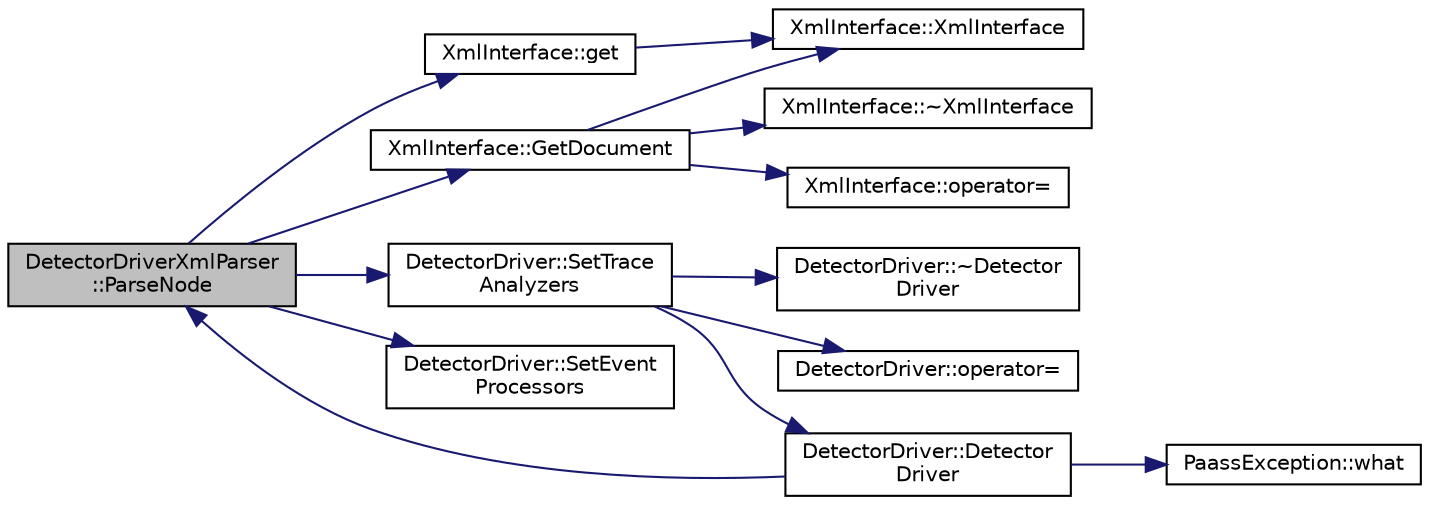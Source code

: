 digraph "DetectorDriverXmlParser::ParseNode"
{
  edge [fontname="Helvetica",fontsize="10",labelfontname="Helvetica",labelfontsize="10"];
  node [fontname="Helvetica",fontsize="10",shape=record];
  rankdir="LR";
  Node1 [label="DetectorDriverXmlParser\l::ParseNode",height=0.2,width=0.4,color="black", fillcolor="grey75", style="filled", fontcolor="black"];
  Node1 -> Node2 [color="midnightblue",fontsize="10",style="solid",fontname="Helvetica"];
  Node2 [label="XmlInterface::get",height=0.2,width=0.4,color="black", fillcolor="white", style="filled",URL="$d1/df9/class_xml_interface.html#a5a437bc25ac0f9ecc65cdebf6c664ad0"];
  Node2 -> Node3 [color="midnightblue",fontsize="10",style="solid",fontname="Helvetica"];
  Node3 [label="XmlInterface::XmlInterface",height=0.2,width=0.4,color="black", fillcolor="white", style="filled",URL="$d1/df9/class_xml_interface.html#a9924d1a9f16987091b58c70ed13a5718"];
  Node1 -> Node4 [color="midnightblue",fontsize="10",style="solid",fontname="Helvetica"];
  Node4 [label="XmlInterface::GetDocument",height=0.2,width=0.4,color="black", fillcolor="white", style="filled",URL="$d1/df9/class_xml_interface.html#a3c935eddf6f5905cf461c1cef806e38a"];
  Node4 -> Node5 [color="midnightblue",fontsize="10",style="solid",fontname="Helvetica"];
  Node5 [label="XmlInterface::~XmlInterface",height=0.2,width=0.4,color="black", fillcolor="white", style="filled",URL="$d1/df9/class_xml_interface.html#a9326df5bd548bd9a40b62dee6a2e3025",tooltip="Default destructor that deletes the instance when its called. "];
  Node4 -> Node3 [color="midnightblue",fontsize="10",style="solid",fontname="Helvetica"];
  Node4 -> Node6 [color="midnightblue",fontsize="10",style="solid",fontname="Helvetica"];
  Node6 [label="XmlInterface::operator=",height=0.2,width=0.4,color="black", fillcolor="white", style="filled",URL="$d1/df9/class_xml_interface.html#ac853fae42b1b3446a00a0d37e50d670d",tooltip="copy constructor "];
  Node1 -> Node7 [color="midnightblue",fontsize="10",style="solid",fontname="Helvetica"];
  Node7 [label="DetectorDriver::SetTrace\lAnalyzers",height=0.2,width=0.4,color="black", fillcolor="white", style="filled",URL="$de/d91/class_detector_driver.html#a9d8c91a23592fc22bf9fdb9f4875bb84"];
  Node7 -> Node8 [color="midnightblue",fontsize="10",style="solid",fontname="Helvetica"];
  Node8 [label="DetectorDriver::~Detector\lDriver",height=0.2,width=0.4,color="black", fillcolor="white", style="filled",URL="$de/d91/class_detector_driver.html#ac74cc085032fae77184ac8a773afa74a"];
  Node7 -> Node9 [color="midnightblue",fontsize="10",style="solid",fontname="Helvetica"];
  Node9 [label="DetectorDriver::Detector\lDriver",height=0.2,width=0.4,color="black", fillcolor="white", style="filled",URL="$de/d91/class_detector_driver.html#aac6fa05787b262bb9ca406e36a58668a"];
  Node9 -> Node1 [color="midnightblue",fontsize="10",style="solid",fontname="Helvetica"];
  Node9 -> Node10 [color="midnightblue",fontsize="10",style="solid",fontname="Helvetica"];
  Node10 [label="PaassException::what",height=0.2,width=0.4,color="black", fillcolor="white", style="filled",URL="$df/dc3/class_paass_exception.html#a3a96bbd94cef6ce246f497ab0341182d"];
  Node7 -> Node11 [color="midnightblue",fontsize="10",style="solid",fontname="Helvetica"];
  Node11 [label="DetectorDriver::operator=",height=0.2,width=0.4,color="black", fillcolor="white", style="filled",URL="$de/d91/class_detector_driver.html#ae4914261379164fe397b7d2726ec38dd",tooltip="Equality constructor. "];
  Node1 -> Node12 [color="midnightblue",fontsize="10",style="solid",fontname="Helvetica"];
  Node12 [label="DetectorDriver::SetEvent\lProcessors",height=0.2,width=0.4,color="black", fillcolor="white", style="filled",URL="$de/d91/class_detector_driver.html#a124984bae45301b30b9dccfb1a50b125"];
}
